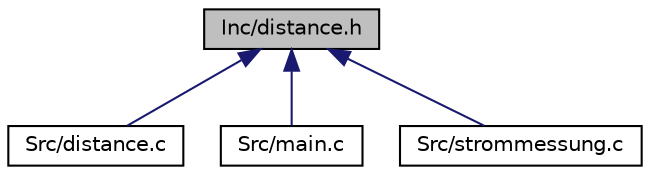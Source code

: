 digraph "Inc/distance.h"
{
 // LATEX_PDF_SIZE
  edge [fontname="Helvetica",fontsize="10",labelfontname="Helvetica",labelfontsize="10"];
  node [fontname="Helvetica",fontsize="10",shape=record];
  Node1 [label="Inc/distance.h",height=0.2,width=0.4,color="black", fillcolor="grey75", style="filled", fontcolor="black",tooltip=" "];
  Node1 -> Node2 [dir="back",color="midnightblue",fontsize="10",style="solid",fontname="Helvetica"];
  Node2 [label="Src/distance.c",height=0.2,width=0.4,color="black", fillcolor="white", style="filled",URL="$distance_8c.html",tooltip=" "];
  Node1 -> Node3 [dir="back",color="midnightblue",fontsize="10",style="solid",fontname="Helvetica"];
  Node3 [label="Src/main.c",height=0.2,width=0.4,color="black", fillcolor="white", style="filled",URL="$main_8c.html",tooltip="Sets up the microcontroller, the clock system and the peripherals."];
  Node1 -> Node4 [dir="back",color="midnightblue",fontsize="10",style="solid",fontname="Helvetica"];
  Node4 [label="Src/strommessung.c",height=0.2,width=0.4,color="black", fillcolor="white", style="filled",URL="$strommessung_8c.html",tooltip=" "];
}
